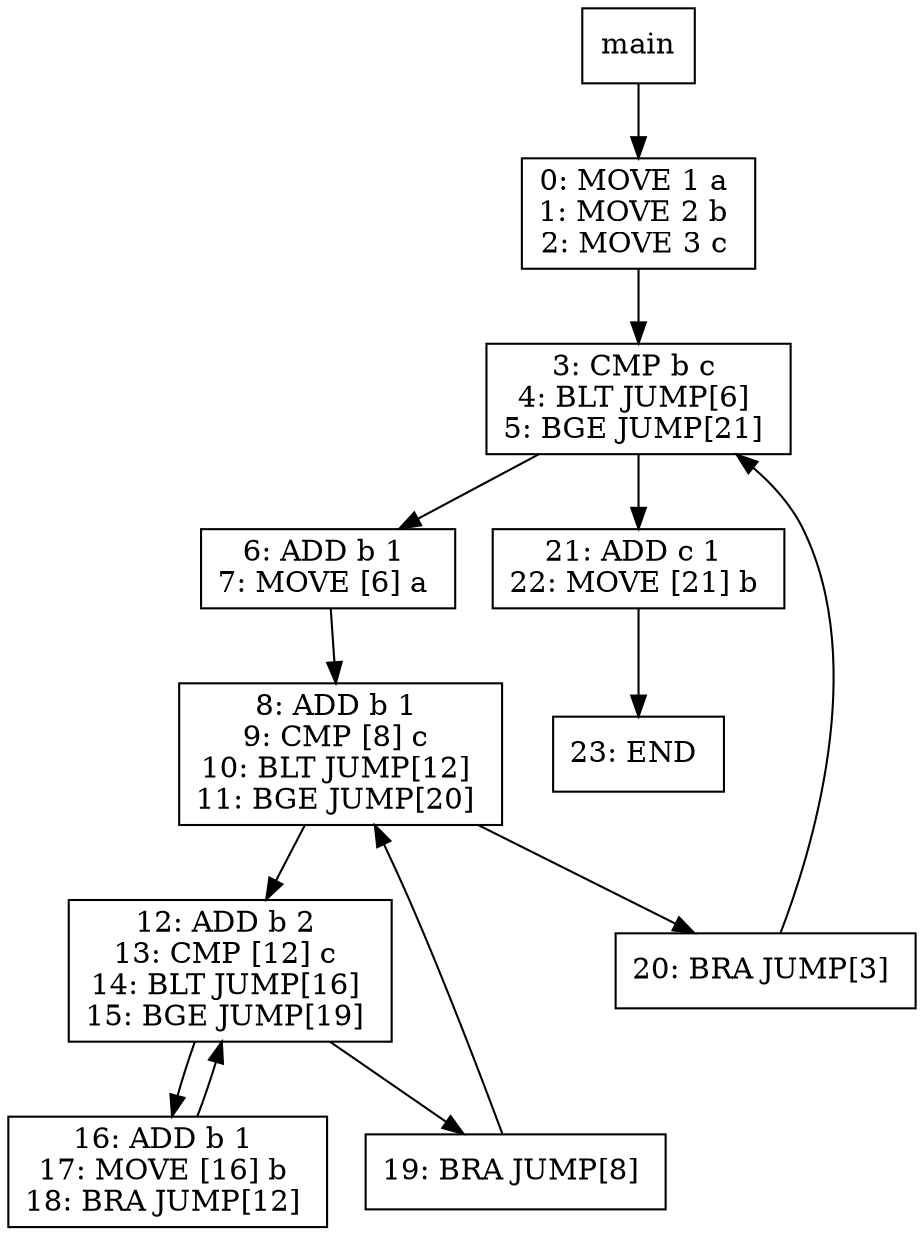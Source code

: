 digraph test022 {
node [shape=box]
390[label="main"]
390 -> 392
392[label="0: MOVE 1 a 
1: MOVE 2 b 
2: MOVE 3 c 
"]
392 -> 395
395[label="3: CMP b c 
4: BLT JUMP[6] 
5: BGE JUMP[21] 
"]
395 -> 397
397[label="6: ADD b 1 
7: MOVE [6] a 
"]
397 -> 398
398[label="8: ADD b 1 
9: CMP [8] c 
10: BLT JUMP[12] 
11: BGE JUMP[20] 
"]
398 -> 400
400[label="12: ADD b 2 
13: CMP [12] c 
14: BLT JUMP[16] 
15: BGE JUMP[19] 
"]
400 -> 402
402[label="16: ADD b 1 
17: MOVE [16] b 
18: BRA JUMP[12] 
"]
402 -> 400
400 -> 401
401[label="19: BRA JUMP[8] 
"]
401 -> 398
398 -> 399
399[label="20: BRA JUMP[3] 
"]
399 -> 395
395 -> 396
396[label="21: ADD c 1 
22: MOVE [21] b 
"]
396 -> 404
404[label="23: END 
"]
}
